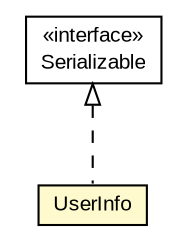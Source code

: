 #!/usr/local/bin/dot
#
# Class diagram 
# Generated by UMLGraph version R5_6-24-gf6e263 (http://www.umlgraph.org/)
#

digraph G {
	edge [fontname="arial",fontsize=10,labelfontname="arial",labelfontsize=10];
	node [fontname="arial",fontsize=10,shape=plaintext];
	nodesep=0.25;
	ranksep=0.5;
	// org.miloss.fgsms.services.interfaces.policyconfiguration.UserInfo
	c1284684 [label=<<table title="org.miloss.fgsms.services.interfaces.policyconfiguration.UserInfo" border="0" cellborder="1" cellspacing="0" cellpadding="2" port="p" bgcolor="lemonChiffon" href="./UserInfo.html">
		<tr><td><table border="0" cellspacing="0" cellpadding="1">
<tr><td align="center" balign="center"> UserInfo </td></tr>
		</table></td></tr>
		</table>>, URL="./UserInfo.html", fontname="arial", fontcolor="black", fontsize=10.0];
	//org.miloss.fgsms.services.interfaces.policyconfiguration.UserInfo implements java.io.Serializable
	c1285434:p -> c1284684:p [dir=back,arrowtail=empty,style=dashed];
	// java.io.Serializable
	c1285434 [label=<<table title="java.io.Serializable" border="0" cellborder="1" cellspacing="0" cellpadding="2" port="p" href="http://java.sun.com/j2se/1.4.2/docs/api/java/io/Serializable.html">
		<tr><td><table border="0" cellspacing="0" cellpadding="1">
<tr><td align="center" balign="center"> &#171;interface&#187; </td></tr>
<tr><td align="center" balign="center"> Serializable </td></tr>
		</table></td></tr>
		</table>>, URL="http://java.sun.com/j2se/1.4.2/docs/api/java/io/Serializable.html", fontname="arial", fontcolor="black", fontsize=10.0];
}

